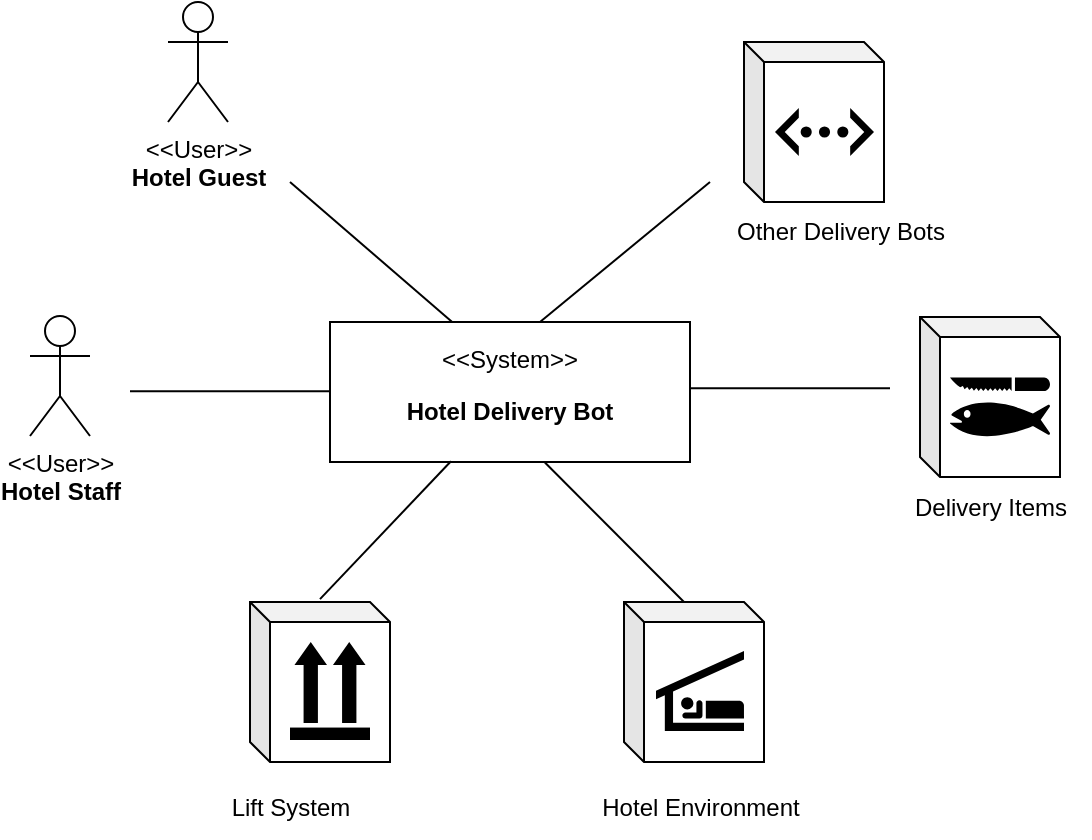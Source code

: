 <mxfile version="24.2.8" type="device">
  <diagram name="Page-1" id="hP0ukMA7o1bAkJeUap9s">
    <mxGraphModel dx="634" dy="529" grid="1" gridSize="10" guides="1" tooltips="1" connect="1" arrows="1" fold="1" page="1" pageScale="1" pageWidth="2336" pageHeight="1654" math="0" shadow="0">
      <root>
        <mxCell id="0" />
        <mxCell id="1" parent="0" />
        <mxCell id="FmzdMZSDMp8VwVP9gI4b-17" value="" style="shape=cube;whiteSpace=wrap;html=1;boundedLbl=1;backgroundOutline=1;darkOpacity=0.05;darkOpacity2=0.1;size=10;rotation=0;" vertex="1" parent="1">
          <mxGeometry x="815" y="277.5" width="70" height="80" as="geometry" />
        </mxCell>
        <mxCell id="FmzdMZSDMp8VwVP9gI4b-1" value="&lt;p&gt;&amp;lt;&amp;lt;System&amp;gt;&amp;gt;&lt;/p&gt;&lt;p&gt;&lt;b&gt;Hotel Delivery Bot&lt;/b&gt;&lt;/p&gt;" style="shape=rect;html=1;overflow=fill;whiteSpace=wrap;align=center;" vertex="1" parent="1">
          <mxGeometry x="520" y="280" width="180" height="70" as="geometry" />
        </mxCell>
        <mxCell id="FmzdMZSDMp8VwVP9gI4b-2" value="&amp;lt;&amp;lt;User&amp;gt;&amp;gt;&lt;br&gt;&lt;div&gt;&lt;b&gt;Hotel Staff&lt;/b&gt;&lt;/div&gt;" style="shape=umlActor;html=1;verticalLabelPosition=bottom;verticalAlign=top;align=center;" vertex="1" parent="1">
          <mxGeometry x="370" y="277" width="30" height="60" as="geometry" />
        </mxCell>
        <mxCell id="FmzdMZSDMp8VwVP9gI4b-3" value="&amp;lt;&amp;lt;User&amp;gt;&amp;gt;&lt;br&gt;&lt;div&gt;&lt;b&gt;Hotel Guest&lt;/b&gt;&lt;/div&gt;" style="shape=umlActor;html=1;verticalLabelPosition=bottom;verticalAlign=top;align=center;" vertex="1" parent="1">
          <mxGeometry x="439" y="120" width="30" height="60" as="geometry" />
        </mxCell>
        <mxCell id="FmzdMZSDMp8VwVP9gI4b-5" value="" style="endArrow=none;html=1;rounded=0;" edge="1" parent="1">
          <mxGeometry width="50" height="50" relative="1" as="geometry">
            <mxPoint x="420" y="314.66" as="sourcePoint" />
            <mxPoint x="520" y="314.66" as="targetPoint" />
          </mxGeometry>
        </mxCell>
        <mxCell id="FmzdMZSDMp8VwVP9gI4b-6" value="" style="endArrow=none;html=1;rounded=0;entryX=0.106;entryY=0;entryDx=0;entryDy=0;entryPerimeter=0;" edge="1" parent="1">
          <mxGeometry width="50" height="50" relative="1" as="geometry">
            <mxPoint x="500" y="210" as="sourcePoint" />
            <mxPoint x="581.08" y="280" as="targetPoint" />
          </mxGeometry>
        </mxCell>
        <mxCell id="FmzdMZSDMp8VwVP9gI4b-8" value="" style="shape=cube;whiteSpace=wrap;html=1;boundedLbl=1;backgroundOutline=1;darkOpacity=0.05;darkOpacity2=0.1;size=10;rotation=0;" vertex="1" parent="1">
          <mxGeometry x="480" y="420" width="70" height="80" as="geometry" />
        </mxCell>
        <mxCell id="FmzdMZSDMp8VwVP9gI4b-9" value="" style="shape=mxgraph.signs.safety.store_right_up_1;html=1;pointerEvents=1;fillColor=#000000;strokeColor=none;verticalLabelPosition=bottom;verticalAlign=top;align=center;sketch=0;" vertex="1" parent="1">
          <mxGeometry x="500" y="440" width="40" height="49" as="geometry" />
        </mxCell>
        <mxCell id="FmzdMZSDMp8VwVP9gI4b-10" value="Lift System" style="text;html=1;align=center;verticalAlign=middle;resizable=0;points=[];autosize=1;strokeColor=none;fillColor=none;" vertex="1" parent="1">
          <mxGeometry x="460" y="508" width="80" height="30" as="geometry" />
        </mxCell>
        <mxCell id="FmzdMZSDMp8VwVP9gI4b-11" value="" style="shape=cube;whiteSpace=wrap;html=1;boundedLbl=1;backgroundOutline=1;darkOpacity=0.05;darkOpacity2=0.1;size=10;rotation=0;" vertex="1" parent="1">
          <mxGeometry x="667" y="420" width="70" height="80" as="geometry" />
        </mxCell>
        <mxCell id="FmzdMZSDMp8VwVP9gI4b-12" value="" style="shape=mxgraph.signs.sports.sleeping_shelter;html=1;pointerEvents=1;fillColor=#000000;strokeColor=none;verticalLabelPosition=bottom;verticalAlign=top;align=center;sketch=0;" vertex="1" parent="1">
          <mxGeometry x="683" y="444.5" width="44" height="40" as="geometry" />
        </mxCell>
        <mxCell id="FmzdMZSDMp8VwVP9gI4b-13" value="" style="endArrow=none;html=1;rounded=0;exitX=0.5;exitY=-0.018;exitDx=0;exitDy=0;exitPerimeter=0;entryX=0.336;entryY=0.995;entryDx=0;entryDy=0;entryPerimeter=0;" edge="1" parent="1" source="FmzdMZSDMp8VwVP9gI4b-8" target="FmzdMZSDMp8VwVP9gI4b-1">
          <mxGeometry width="50" height="50" relative="1" as="geometry">
            <mxPoint x="445" y="350" as="sourcePoint" />
            <mxPoint x="545" y="350" as="targetPoint" />
          </mxGeometry>
        </mxCell>
        <mxCell id="FmzdMZSDMp8VwVP9gI4b-14" value="" style="endArrow=none;html=1;rounded=0;exitX=0;exitY=0;exitDx=30;exitDy=0;exitPerimeter=0;entryX=0.597;entryY=1.004;entryDx=0;entryDy=0;entryPerimeter=0;" edge="1" parent="1" source="FmzdMZSDMp8VwVP9gI4b-11" target="FmzdMZSDMp8VwVP9gI4b-1">
          <mxGeometry width="50" height="50" relative="1" as="geometry">
            <mxPoint x="650" y="420" as="sourcePoint" />
            <mxPoint x="680" y="351" as="targetPoint" />
          </mxGeometry>
        </mxCell>
        <mxCell id="FmzdMZSDMp8VwVP9gI4b-15" value="Hotel Environment" style="text;html=1;align=center;verticalAlign=middle;resizable=0;points=[];autosize=1;strokeColor=none;fillColor=none;" vertex="1" parent="1">
          <mxGeometry x="645" y="508" width="120" height="30" as="geometry" />
        </mxCell>
        <mxCell id="FmzdMZSDMp8VwVP9gI4b-16" value="" style="shape=mxgraph.signs.sports.fish_cleaning;html=1;pointerEvents=1;fillColor=#000000;strokeColor=none;verticalLabelPosition=bottom;verticalAlign=top;align=center;sketch=0;" vertex="1" parent="1">
          <mxGeometry x="830" y="307.75" width="50" height="36.5" as="geometry" />
        </mxCell>
        <mxCell id="FmzdMZSDMp8VwVP9gI4b-18" value="" style="endArrow=none;html=1;rounded=0;" edge="1" parent="1">
          <mxGeometry width="50" height="50" relative="1" as="geometry">
            <mxPoint x="700" y="313.16" as="sourcePoint" />
            <mxPoint x="800" y="313.16" as="targetPoint" />
          </mxGeometry>
        </mxCell>
        <mxCell id="FmzdMZSDMp8VwVP9gI4b-19" value="Delivery Items" style="text;html=1;align=center;verticalAlign=middle;resizable=0;points=[];autosize=1;strokeColor=none;fillColor=none;" vertex="1" parent="1">
          <mxGeometry x="800" y="357.5" width="100" height="30" as="geometry" />
        </mxCell>
        <mxCell id="FmzdMZSDMp8VwVP9gI4b-21" value="" style="endArrow=none;html=1;rounded=0;" edge="1" parent="1">
          <mxGeometry width="50" height="50" relative="1" as="geometry">
            <mxPoint x="625" y="280" as="sourcePoint" />
            <mxPoint x="710" y="210" as="targetPoint" />
          </mxGeometry>
        </mxCell>
        <mxCell id="FmzdMZSDMp8VwVP9gI4b-22" value="" style="shape=cube;whiteSpace=wrap;html=1;boundedLbl=1;backgroundOutline=1;darkOpacity=0.05;darkOpacity2=0.1;size=10;rotation=0;" vertex="1" parent="1">
          <mxGeometry x="727" y="140" width="70" height="80" as="geometry" />
        </mxCell>
        <mxCell id="FmzdMZSDMp8VwVP9gI4b-23" value="" style="shape=mxgraph.signs.tech.ethernet;html=1;pointerEvents=1;fillColor=#000000;strokeColor=none;verticalLabelPosition=bottom;verticalAlign=top;align=center;sketch=0;" vertex="1" parent="1">
          <mxGeometry x="742.5" y="173" width="49.5" height="24" as="geometry" />
        </mxCell>
        <mxCell id="FmzdMZSDMp8VwVP9gI4b-24" value="Other Delivery Bots" style="text;html=1;align=center;verticalAlign=middle;resizable=0;points=[];autosize=1;strokeColor=none;fillColor=none;" vertex="1" parent="1">
          <mxGeometry x="710" y="220" width="130" height="30" as="geometry" />
        </mxCell>
      </root>
    </mxGraphModel>
  </diagram>
</mxfile>
